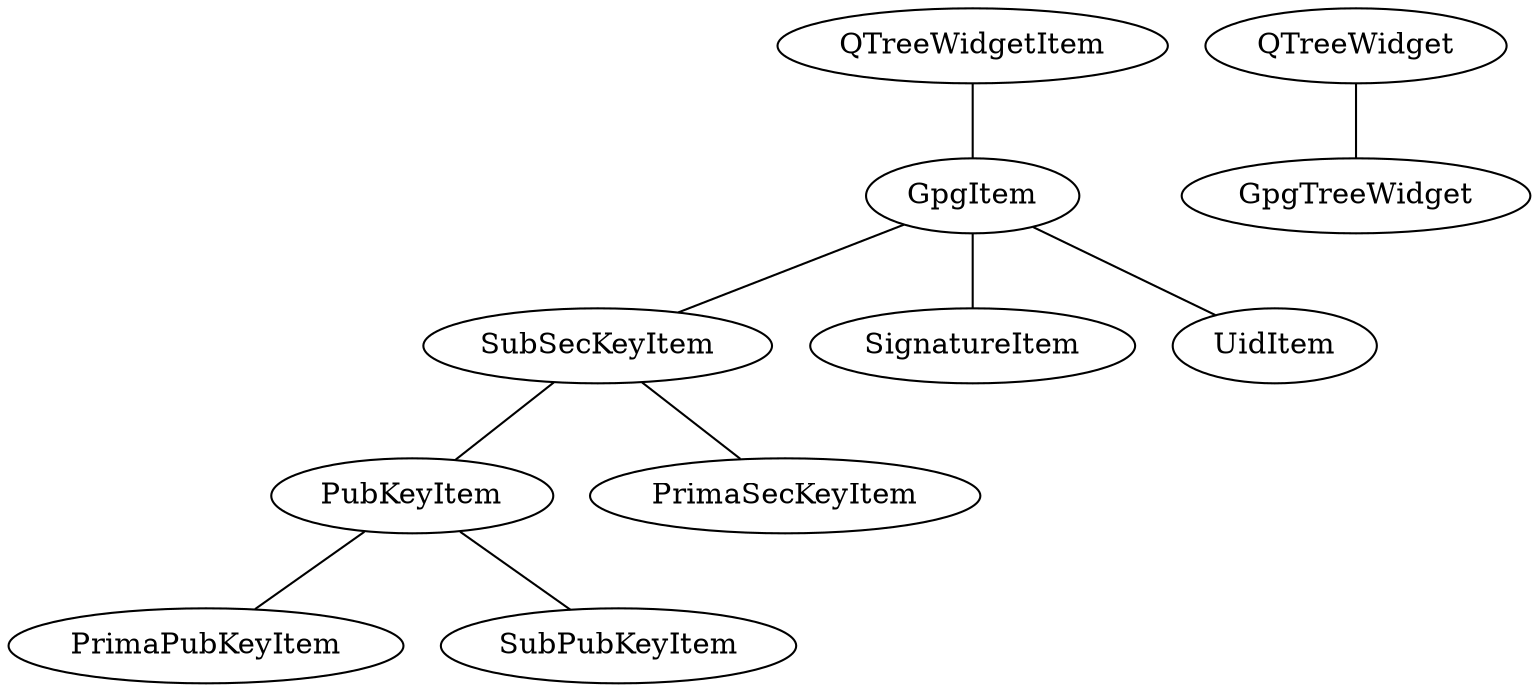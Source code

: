 graph G {
	QTreeWidgetItem -- GpgItem;
	QTreeWidget -- GpgTreeWidget;
	PubKeyItem -- PrimaPubKeyItem;
	SubSecKeyItem -- PrimaSecKeyItem;
	SubSecKeyItem -- PubKeyItem;
	GpgItem -- SignatureItem;
	PubKeyItem -- SubPubKeyItem;
	GpgItem -- SubSecKeyItem;
	GpgItem -- UidItem;
}

